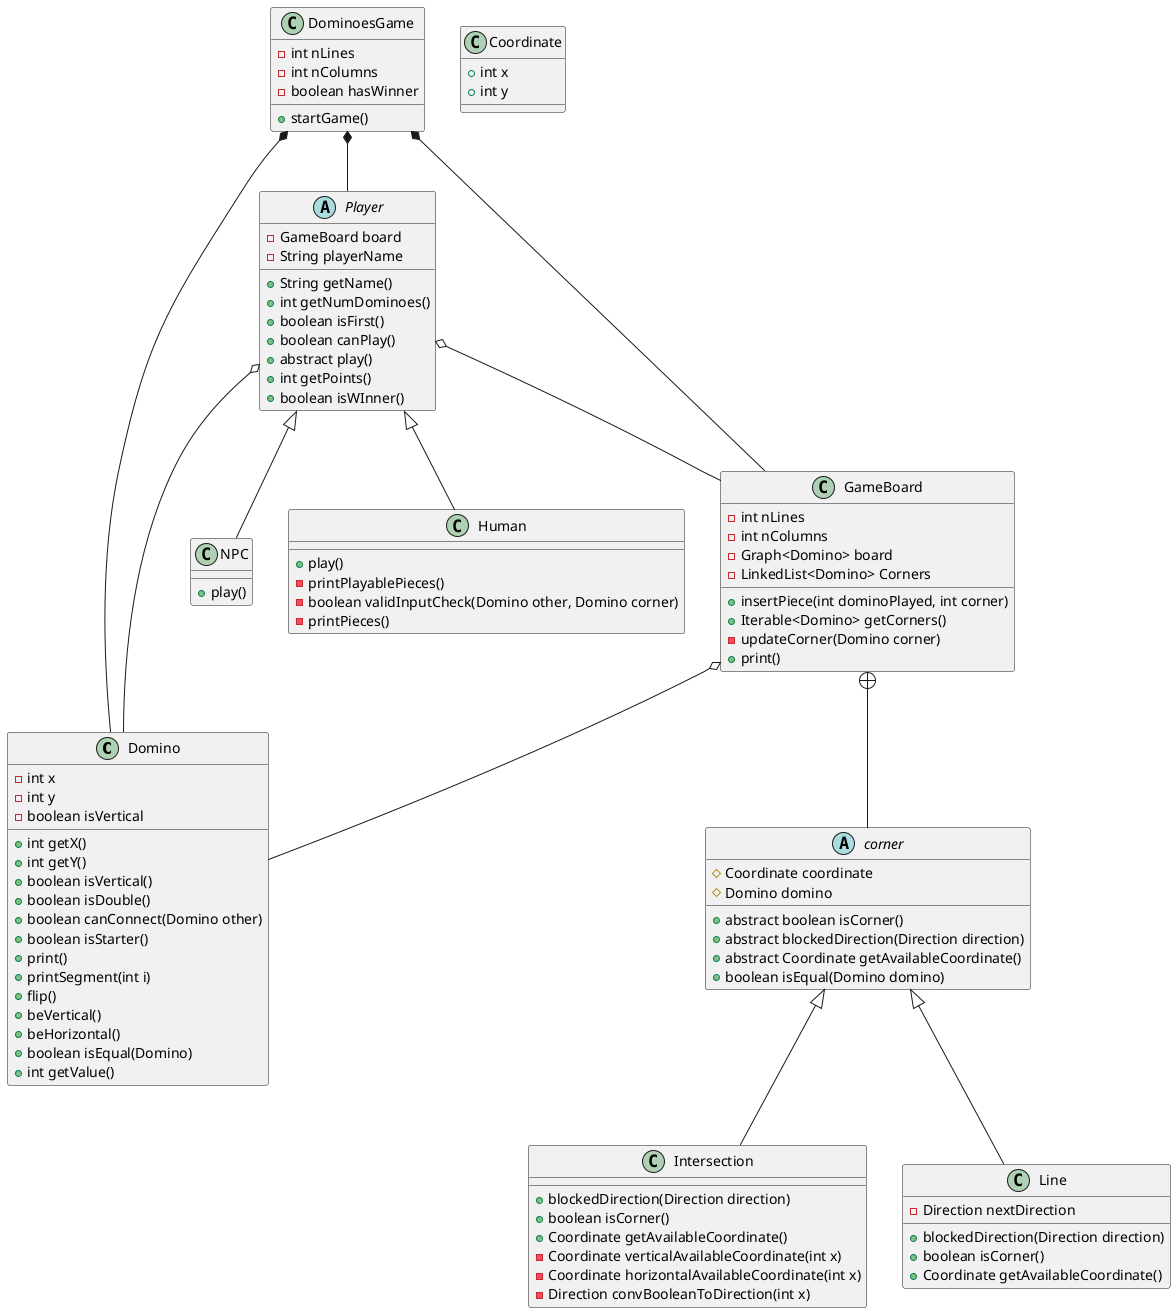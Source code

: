 @startuml

class Domino {
    - int x
    - int y
    - boolean isVertical

    + int getX()
    + int getY()
    + boolean isVertical()
    + boolean isDouble()
    + boolean canConnect(Domino other)
    + boolean isStarter()
    + print()
    + printSegment(int i)
    + flip()
    + beVertical()
    + beHorizontal()
    + boolean isEqual(Domino)
    + int getValue()
}

class GameBoard {
    - int nLines
    - int nColumns
    - Graph<Domino> board
    - LinkedList<Domino> Corners

    + insertPiece(int dominoPlayed, int corner)
    + Iterable<Domino> getCorners()
    - updateCorner(Domino corner)
    + print()
}

abstract class Player {
    - GameBoard board
    - String playerName

    + String getName()
    + int getNumDominoes()
    + boolean isFirst()
    + boolean canPlay()
    + abstract play()
    + int getPoints()
    + boolean isWInner()
}

class DominoesGame {
    - int nLines
    - int nColumns
    - boolean hasWinner
    + startGame()
}

class Human {

    + play()
    - printPlayablePieces()
    - boolean validInputCheck(Domino other, Domino corner)
    - printPieces()
}

class NPC {

    + play()
}

class Coordinate{
    +int x
    +int y
}

abstract class corner{
    #Coordinate coordinate
    #Domino domino

    +abstract boolean isCorner()
    +abstract blockedDirection(Direction direction)
    +abstract Coordinate getAvailableCoordinate()
    +boolean isEqual(Domino domino)
}

class Intersection{
 + blockedDirection(Direction direction)
 + boolean isCorner()
 + Coordinate getAvailableCoordinate()
 - Coordinate verticalAvailableCoordinate(int x)
 - Coordinate horizontalAvailableCoordinate(int x)
 - Direction convBooleanToDirection(int x)
}

class Line{
  -Direction nextDirection

  + blockedDirection(Direction direction)
  + boolean isCorner()
  + Coordinate getAvailableCoordinate()
}


DominoesGame *-- Domino
DominoesGame *-- GameBoard
DominoesGame *-- Player
GameBoard o-- Domino
Player o-- Domino
Player o-- GameBoard
Player <|-- Human
Player <|--NPC
corner <|-- Intersection
corner <|-- Line
GameBoard +-- corner

@enduml